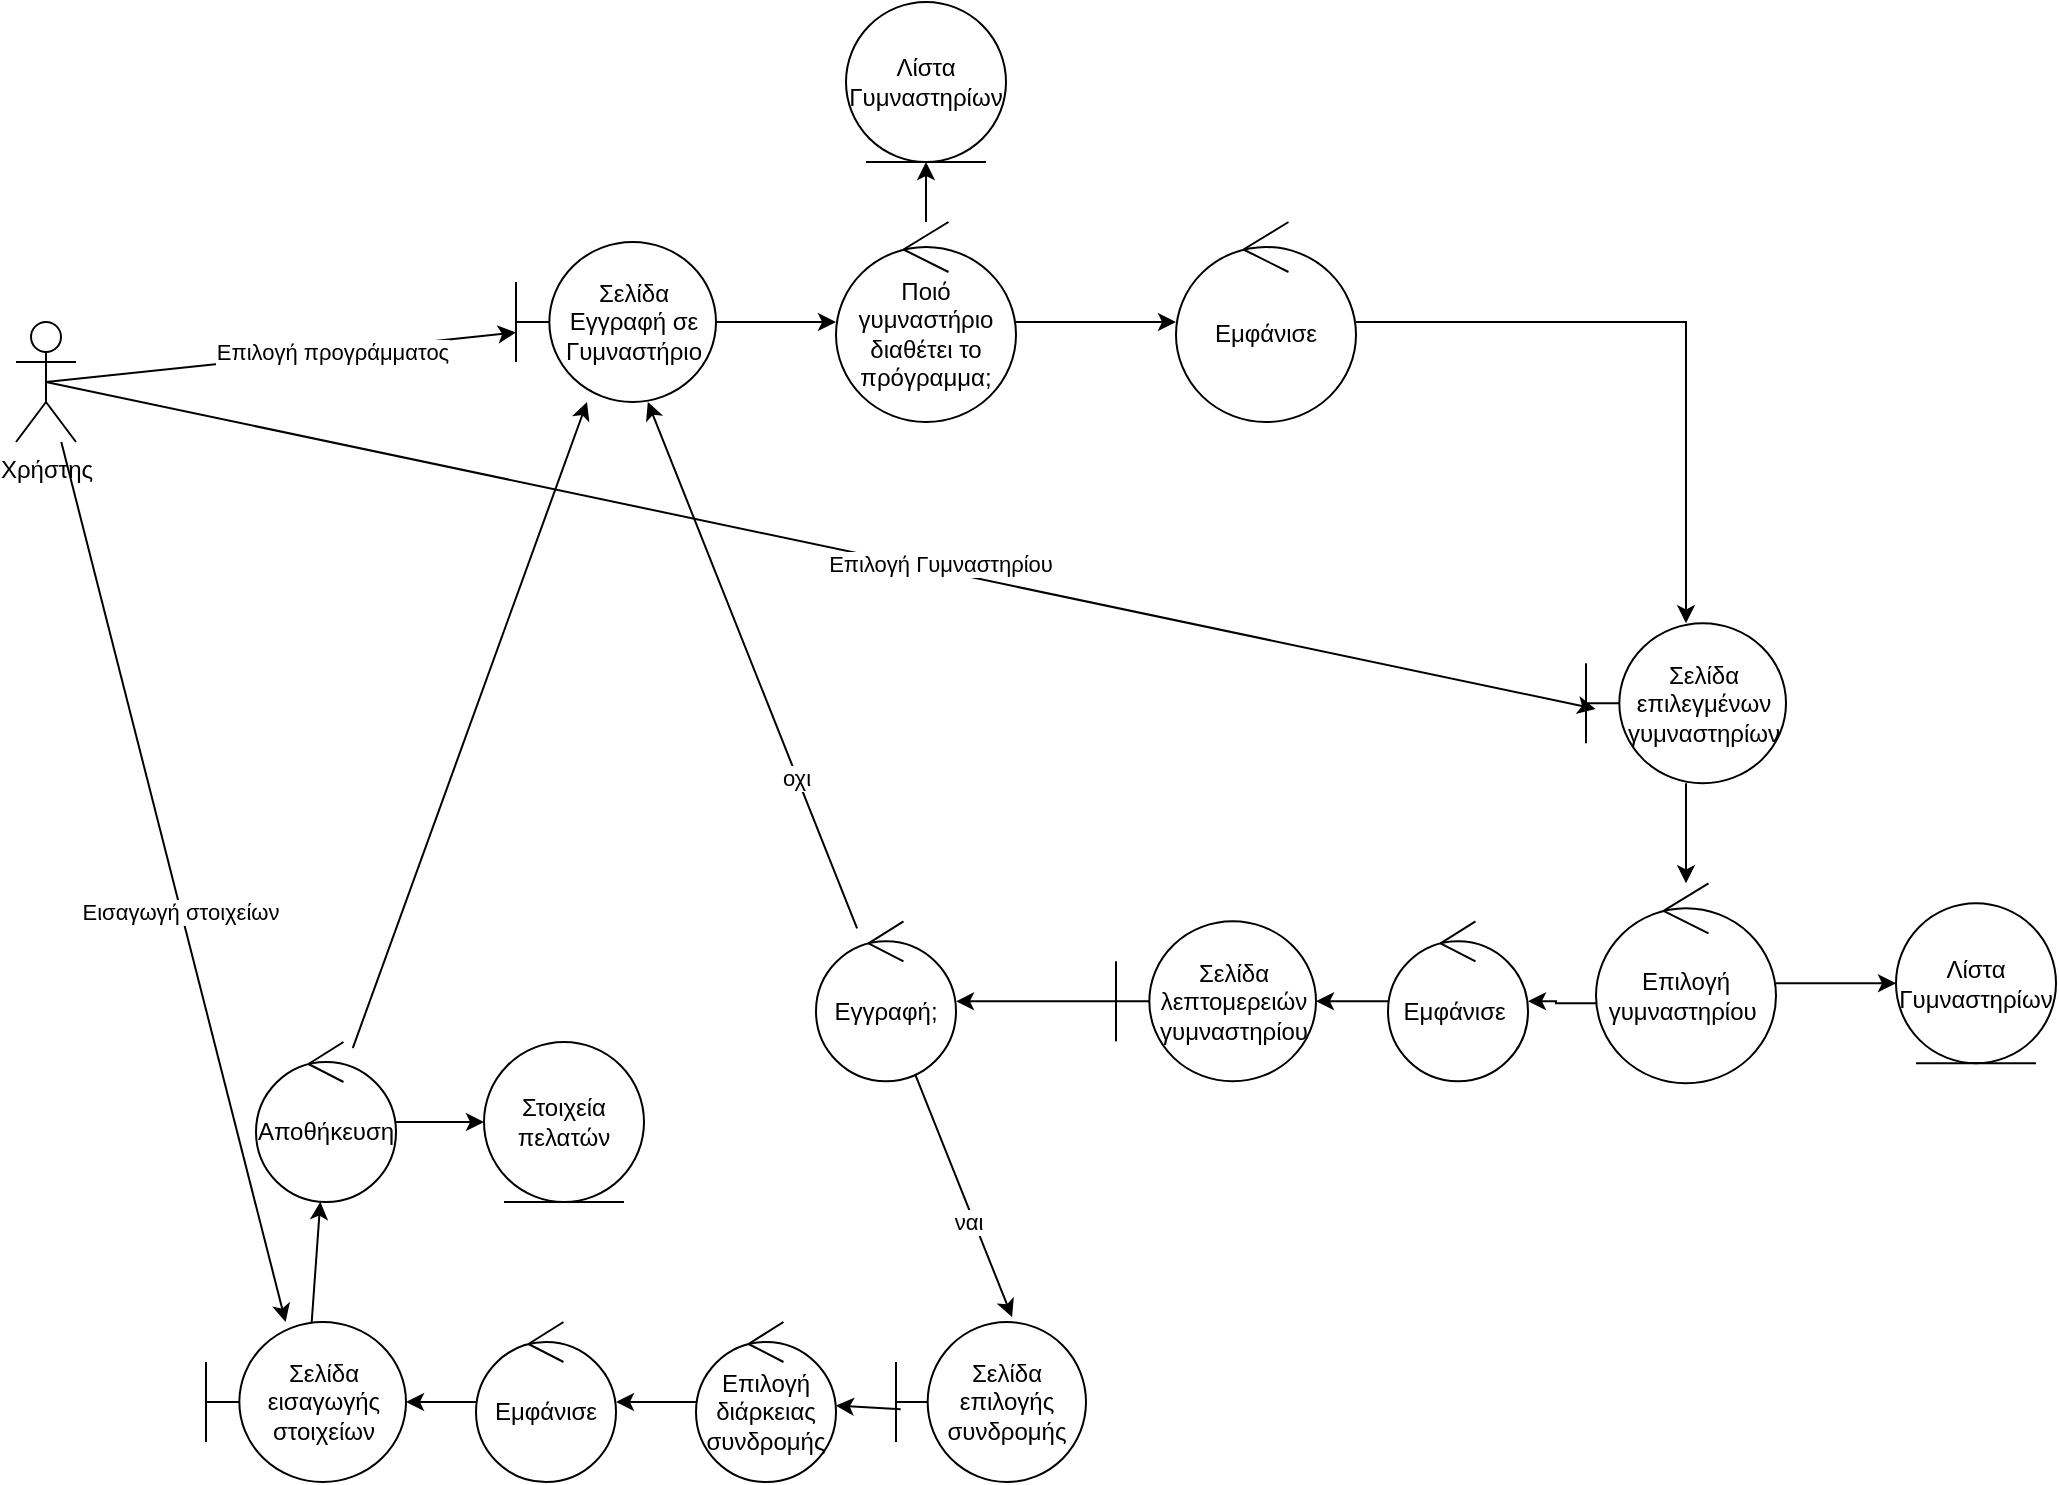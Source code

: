 <mxfile version="21.1.2" type="device">
  <diagram name="Σελίδα-1" id="yXYEk0ckXVq3rZ-9TFlv">
    <mxGraphModel dx="1338" dy="655" grid="1" gridSize="10" guides="1" tooltips="1" connect="1" arrows="1" fold="1" page="1" pageScale="1" pageWidth="1654" pageHeight="1169" math="0" shadow="0">
      <root>
        <mxCell id="0" />
        <mxCell id="1" parent="0" />
        <mxCell id="R5TN7imuSOn3KZT6c9Oi-3" style="rounded=0;orthogonalLoop=1;jettySize=auto;html=1;exitX=0.5;exitY=0.5;exitDx=0;exitDy=0;exitPerimeter=0;" edge="1" parent="1" source="R5TN7imuSOn3KZT6c9Oi-1" target="R5TN7imuSOn3KZT6c9Oi-2">
          <mxGeometry relative="1" as="geometry" />
        </mxCell>
        <mxCell id="R5TN7imuSOn3KZT6c9Oi-46" value="Επιλογή προγράμματος" style="edgeLabel;html=1;align=center;verticalAlign=middle;resizable=0;points=[];" vertex="1" connectable="0" parent="R5TN7imuSOn3KZT6c9Oi-3">
          <mxGeometry x="0.215" relative="1" as="geometry">
            <mxPoint as="offset" />
          </mxGeometry>
        </mxCell>
        <mxCell id="R5TN7imuSOn3KZT6c9Oi-12" style="rounded=0;orthogonalLoop=1;jettySize=auto;html=1;exitX=0.5;exitY=0.5;exitDx=0;exitDy=0;exitPerimeter=0;entryX=0.048;entryY=0.535;entryDx=0;entryDy=0;entryPerimeter=0;" edge="1" parent="1" source="R5TN7imuSOn3KZT6c9Oi-1" target="R5TN7imuSOn3KZT6c9Oi-10">
          <mxGeometry relative="1" as="geometry">
            <mxPoint x="700" y="330" as="targetPoint" />
          </mxGeometry>
        </mxCell>
        <mxCell id="R5TN7imuSOn3KZT6c9Oi-13" value="Επιλογή Γυμναστηρίου" style="edgeLabel;html=1;align=center;verticalAlign=middle;resizable=0;points=[];" vertex="1" connectable="0" parent="R5TN7imuSOn3KZT6c9Oi-12">
          <mxGeometry x="0.15" y="3" relative="1" as="geometry">
            <mxPoint as="offset" />
          </mxGeometry>
        </mxCell>
        <mxCell id="R5TN7imuSOn3KZT6c9Oi-42" value="" style="rounded=0;orthogonalLoop=1;jettySize=auto;html=1;" edge="1" parent="1" source="R5TN7imuSOn3KZT6c9Oi-1" target="R5TN7imuSOn3KZT6c9Oi-29">
          <mxGeometry relative="1" as="geometry" />
        </mxCell>
        <mxCell id="R5TN7imuSOn3KZT6c9Oi-45" value="Εισαγωγή στοιχείων" style="edgeLabel;html=1;align=center;verticalAlign=middle;resizable=0;points=[];" vertex="1" connectable="0" parent="R5TN7imuSOn3KZT6c9Oi-42">
          <mxGeometry x="0.067" y="-1" relative="1" as="geometry">
            <mxPoint as="offset" />
          </mxGeometry>
        </mxCell>
        <mxCell id="R5TN7imuSOn3KZT6c9Oi-1" value="Χρήστης" style="shape=umlActor;verticalLabelPosition=bottom;verticalAlign=top;html=1;outlineConnect=0;" vertex="1" parent="1">
          <mxGeometry x="230" y="170" width="30" height="60" as="geometry" />
        </mxCell>
        <mxCell id="R5TN7imuSOn3KZT6c9Oi-5" value="" style="edgeStyle=orthogonalEdgeStyle;rounded=0;orthogonalLoop=1;jettySize=auto;html=1;" edge="1" parent="1" source="R5TN7imuSOn3KZT6c9Oi-2" target="R5TN7imuSOn3KZT6c9Oi-4">
          <mxGeometry relative="1" as="geometry">
            <mxPoint x="560" y="200" as="targetPoint" />
          </mxGeometry>
        </mxCell>
        <mxCell id="R5TN7imuSOn3KZT6c9Oi-2" value="Σελίδα Εγγραφή σε Γυμναστήριο" style="shape=umlBoundary;whiteSpace=wrap;html=1;" vertex="1" parent="1">
          <mxGeometry x="480" y="130" width="100" height="80" as="geometry" />
        </mxCell>
        <mxCell id="R5TN7imuSOn3KZT6c9Oi-7" value="" style="edgeStyle=orthogonalEdgeStyle;rounded=0;orthogonalLoop=1;jettySize=auto;html=1;" edge="1" parent="1" source="R5TN7imuSOn3KZT6c9Oi-4" target="R5TN7imuSOn3KZT6c9Oi-6">
          <mxGeometry relative="1" as="geometry" />
        </mxCell>
        <mxCell id="R5TN7imuSOn3KZT6c9Oi-9" value="" style="edgeStyle=orthogonalEdgeStyle;rounded=0;orthogonalLoop=1;jettySize=auto;html=1;" edge="1" parent="1" source="R5TN7imuSOn3KZT6c9Oi-4" target="R5TN7imuSOn3KZT6c9Oi-8">
          <mxGeometry relative="1" as="geometry" />
        </mxCell>
        <mxCell id="R5TN7imuSOn3KZT6c9Oi-4" value="Ποιό γυμναστήριο διαθέτει το πρόγραμμα;" style="ellipse;shape=umlControl;whiteSpace=wrap;html=1;" vertex="1" parent="1">
          <mxGeometry x="640" y="120" width="90" height="100" as="geometry" />
        </mxCell>
        <mxCell id="R5TN7imuSOn3KZT6c9Oi-6" value="Λίστα Γυμναστηρίων" style="ellipse;shape=umlEntity;whiteSpace=wrap;html=1;" vertex="1" parent="1">
          <mxGeometry x="645" y="10" width="80" height="80" as="geometry" />
        </mxCell>
        <mxCell id="R5TN7imuSOn3KZT6c9Oi-11" value="" style="edgeStyle=orthogonalEdgeStyle;rounded=0;orthogonalLoop=1;jettySize=auto;html=1;" edge="1" parent="1" source="R5TN7imuSOn3KZT6c9Oi-8" target="R5TN7imuSOn3KZT6c9Oi-10">
          <mxGeometry relative="1" as="geometry" />
        </mxCell>
        <mxCell id="R5TN7imuSOn3KZT6c9Oi-8" value="Εμφάνισε" style="ellipse;shape=umlControl;whiteSpace=wrap;html=1;" vertex="1" parent="1">
          <mxGeometry x="810" y="120" width="90" height="100" as="geometry" />
        </mxCell>
        <mxCell id="R5TN7imuSOn3KZT6c9Oi-15" value="" style="edgeStyle=orthogonalEdgeStyle;rounded=0;orthogonalLoop=1;jettySize=auto;html=1;exitX=0.111;exitY=0.6;exitDx=0;exitDy=0;exitPerimeter=0;" edge="1" parent="1" source="R5TN7imuSOn3KZT6c9Oi-18" target="R5TN7imuSOn3KZT6c9Oi-14">
          <mxGeometry relative="1" as="geometry">
            <mxPoint x="1060" y="460.64" as="sourcePoint" />
          </mxGeometry>
        </mxCell>
        <mxCell id="R5TN7imuSOn3KZT6c9Oi-19" value="" style="edgeStyle=orthogonalEdgeStyle;rounded=0;orthogonalLoop=1;jettySize=auto;html=1;" edge="1" parent="1" source="R5TN7imuSOn3KZT6c9Oi-10" target="R5TN7imuSOn3KZT6c9Oi-18">
          <mxGeometry relative="1" as="geometry" />
        </mxCell>
        <mxCell id="R5TN7imuSOn3KZT6c9Oi-10" value="Σελίδα επιλεγμένων γυμναστηρίων" style="shape=umlBoundary;whiteSpace=wrap;html=1;movable=1;resizable=1;rotatable=1;deletable=1;editable=1;locked=0;connectable=1;" vertex="1" parent="1">
          <mxGeometry x="1015" y="320.64" width="100" height="80" as="geometry" />
        </mxCell>
        <mxCell id="R5TN7imuSOn3KZT6c9Oi-17" value="" style="edgeStyle=orthogonalEdgeStyle;rounded=0;orthogonalLoop=1;jettySize=auto;html=1;" edge="1" parent="1" source="R5TN7imuSOn3KZT6c9Oi-14" target="R5TN7imuSOn3KZT6c9Oi-16">
          <mxGeometry relative="1" as="geometry" />
        </mxCell>
        <mxCell id="R5TN7imuSOn3KZT6c9Oi-14" value="Εμφάνισε&amp;nbsp;" style="ellipse;shape=umlControl;whiteSpace=wrap;html=1;" vertex="1" parent="1">
          <mxGeometry x="916" y="469.64" width="70" height="80" as="geometry" />
        </mxCell>
        <mxCell id="R5TN7imuSOn3KZT6c9Oi-26" value="" style="edgeStyle=orthogonalEdgeStyle;rounded=0;orthogonalLoop=1;jettySize=auto;html=1;" edge="1" parent="1" source="R5TN7imuSOn3KZT6c9Oi-16" target="R5TN7imuSOn3KZT6c9Oi-23">
          <mxGeometry relative="1" as="geometry" />
        </mxCell>
        <mxCell id="R5TN7imuSOn3KZT6c9Oi-16" value="Σελίδα λεπτομερειών γυμναστηρίου" style="shape=umlBoundary;whiteSpace=wrap;html=1;" vertex="1" parent="1">
          <mxGeometry x="780" y="469.64" width="100" height="80" as="geometry" />
        </mxCell>
        <mxCell id="R5TN7imuSOn3KZT6c9Oi-22" value="" style="edgeStyle=orthogonalEdgeStyle;rounded=0;orthogonalLoop=1;jettySize=auto;html=1;" edge="1" parent="1" source="R5TN7imuSOn3KZT6c9Oi-18" target="R5TN7imuSOn3KZT6c9Oi-21">
          <mxGeometry relative="1" as="geometry" />
        </mxCell>
        <mxCell id="R5TN7imuSOn3KZT6c9Oi-18" value="Επιλογή γυμναστηρίου&amp;nbsp;" style="ellipse;shape=umlControl;whiteSpace=wrap;html=1;" vertex="1" parent="1">
          <mxGeometry x="1020" y="450.64" width="90" height="100" as="geometry" />
        </mxCell>
        <mxCell id="R5TN7imuSOn3KZT6c9Oi-21" value="Λίστα Γυμναστηρίων" style="ellipse;shape=umlEntity;whiteSpace=wrap;html=1;" vertex="1" parent="1">
          <mxGeometry x="1170" y="460.64" width="80" height="80" as="geometry" />
        </mxCell>
        <mxCell id="R5TN7imuSOn3KZT6c9Oi-27" value="" style="rounded=0;orthogonalLoop=1;jettySize=auto;html=1;" edge="1" parent="1" source="R5TN7imuSOn3KZT6c9Oi-23" target="R5TN7imuSOn3KZT6c9Oi-2">
          <mxGeometry relative="1" as="geometry" />
        </mxCell>
        <mxCell id="R5TN7imuSOn3KZT6c9Oi-28" value="οχι" style="edgeLabel;html=1;align=center;verticalAlign=middle;resizable=0;points=[];" vertex="1" connectable="0" parent="R5TN7imuSOn3KZT6c9Oi-27">
          <mxGeometry x="-0.422" y="1" relative="1" as="geometry">
            <mxPoint as="offset" />
          </mxGeometry>
        </mxCell>
        <mxCell id="R5TN7imuSOn3KZT6c9Oi-31" value="" style="rounded=0;orthogonalLoop=1;jettySize=auto;html=1;entryX=0.611;entryY=-0.03;entryDx=0;entryDy=0;entryPerimeter=0;" edge="1" parent="1" source="R5TN7imuSOn3KZT6c9Oi-23" target="R5TN7imuSOn3KZT6c9Oi-30">
          <mxGeometry relative="1" as="geometry">
            <mxPoint x="440" y="570" as="sourcePoint" />
          </mxGeometry>
        </mxCell>
        <mxCell id="R5TN7imuSOn3KZT6c9Oi-32" value="ναι" style="edgeLabel;html=1;align=center;verticalAlign=middle;resizable=0;points=[];" vertex="1" connectable="0" parent="R5TN7imuSOn3KZT6c9Oi-31">
          <mxGeometry x="0.188" y="-3" relative="1" as="geometry">
            <mxPoint as="offset" />
          </mxGeometry>
        </mxCell>
        <mxCell id="R5TN7imuSOn3KZT6c9Oi-23" value="Εγγραφή;" style="ellipse;shape=umlControl;whiteSpace=wrap;html=1;" vertex="1" parent="1">
          <mxGeometry x="630" y="469.64" width="70" height="80" as="geometry" />
        </mxCell>
        <mxCell id="R5TN7imuSOn3KZT6c9Oi-40" value="" style="rounded=0;orthogonalLoop=1;jettySize=auto;html=1;" edge="1" parent="1" source="R5TN7imuSOn3KZT6c9Oi-29" target="R5TN7imuSOn3KZT6c9Oi-39">
          <mxGeometry relative="1" as="geometry" />
        </mxCell>
        <mxCell id="R5TN7imuSOn3KZT6c9Oi-29" value="Σελίδα εισαγωγής στοιχείων" style="shape=umlBoundary;whiteSpace=wrap;html=1;" vertex="1" parent="1">
          <mxGeometry x="325" y="670" width="100" height="80" as="geometry" />
        </mxCell>
        <mxCell id="R5TN7imuSOn3KZT6c9Oi-35" value="" style="rounded=0;orthogonalLoop=1;jettySize=auto;html=1;exitX=0.025;exitY=0.545;exitDx=0;exitDy=0;exitPerimeter=0;" edge="1" parent="1" source="R5TN7imuSOn3KZT6c9Oi-30" target="R5TN7imuSOn3KZT6c9Oi-34">
          <mxGeometry relative="1" as="geometry">
            <mxPoint x="700" y="700" as="sourcePoint" />
          </mxGeometry>
        </mxCell>
        <mxCell id="R5TN7imuSOn3KZT6c9Oi-30" value="Σελίδα επιλογής συνδρομής" style="shape=umlBoundary;whiteSpace=wrap;html=1;" vertex="1" parent="1">
          <mxGeometry x="670" y="670" width="95" height="80" as="geometry" />
        </mxCell>
        <mxCell id="R5TN7imuSOn3KZT6c9Oi-48" value="" style="edgeStyle=orthogonalEdgeStyle;rounded=0;orthogonalLoop=1;jettySize=auto;html=1;" edge="1" parent="1" source="R5TN7imuSOn3KZT6c9Oi-34" target="R5TN7imuSOn3KZT6c9Oi-37">
          <mxGeometry relative="1" as="geometry" />
        </mxCell>
        <mxCell id="R5TN7imuSOn3KZT6c9Oi-34" value="Επιλογή διάρκειας συνδρομής" style="ellipse;shape=umlControl;whiteSpace=wrap;html=1;" vertex="1" parent="1">
          <mxGeometry x="570" y="670" width="70" height="80" as="geometry" />
        </mxCell>
        <mxCell id="R5TN7imuSOn3KZT6c9Oi-38" value="" style="rounded=0;orthogonalLoop=1;jettySize=auto;html=1;" edge="1" parent="1" source="R5TN7imuSOn3KZT6c9Oi-37" target="R5TN7imuSOn3KZT6c9Oi-29">
          <mxGeometry relative="1" as="geometry" />
        </mxCell>
        <mxCell id="R5TN7imuSOn3KZT6c9Oi-37" value="Εμφάνισε" style="ellipse;shape=umlControl;whiteSpace=wrap;html=1;" vertex="1" parent="1">
          <mxGeometry x="460" y="670" width="70" height="80" as="geometry" />
        </mxCell>
        <mxCell id="R5TN7imuSOn3KZT6c9Oi-43" value="" style="rounded=0;orthogonalLoop=1;jettySize=auto;html=1;" edge="1" parent="1" source="R5TN7imuSOn3KZT6c9Oi-39" target="R5TN7imuSOn3KZT6c9Oi-41">
          <mxGeometry relative="1" as="geometry" />
        </mxCell>
        <mxCell id="R5TN7imuSOn3KZT6c9Oi-44" value="" style="rounded=0;orthogonalLoop=1;jettySize=auto;html=1;" edge="1" parent="1" source="R5TN7imuSOn3KZT6c9Oi-39" target="R5TN7imuSOn3KZT6c9Oi-2">
          <mxGeometry relative="1" as="geometry" />
        </mxCell>
        <mxCell id="R5TN7imuSOn3KZT6c9Oi-39" value="Αποθήκευση" style="ellipse;shape=umlControl;whiteSpace=wrap;html=1;" vertex="1" parent="1">
          <mxGeometry x="350" y="530" width="70" height="80" as="geometry" />
        </mxCell>
        <mxCell id="R5TN7imuSOn3KZT6c9Oi-41" value="Στοιχεία πελατών" style="ellipse;shape=umlEntity;whiteSpace=wrap;html=1;" vertex="1" parent="1">
          <mxGeometry x="464" y="530" width="80" height="80" as="geometry" />
        </mxCell>
      </root>
    </mxGraphModel>
  </diagram>
</mxfile>
